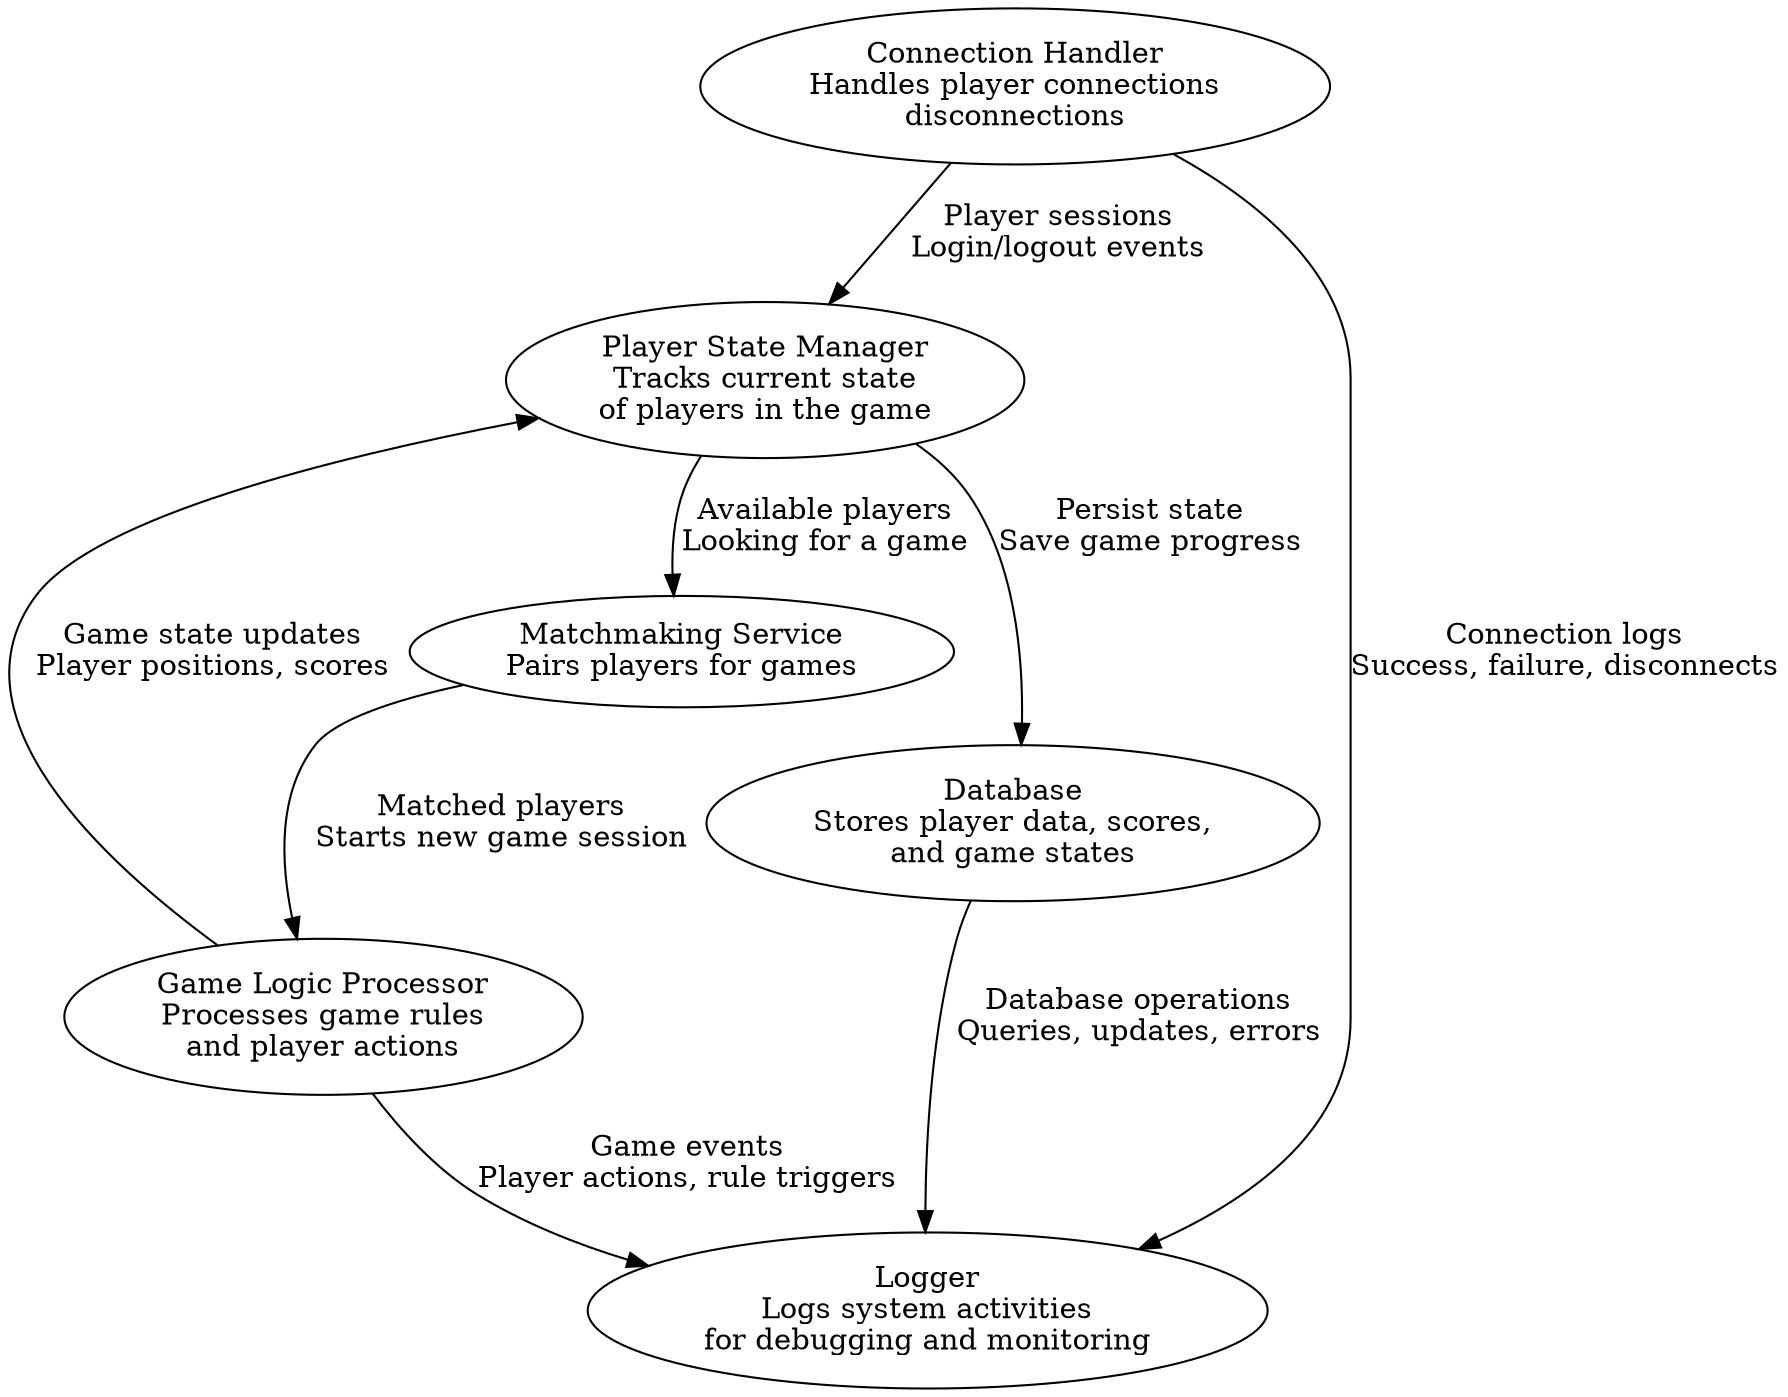 digraph GameServer {


    ConnectionHandler [label="Connection Handler\nHandles player connections\ndisconnections"];
    MatchmakingService [label="Matchmaking Service\nPairs players for games"];
    GameLogicProcessor [label="Game Logic Processor\nProcesses game rules\nand player actions"];
    PlayerStateManager [label="Player State Manager\nTracks current state\nof players in the game"];
    Database [label="Database\nStores player data, scores,\nand game states"];
    Logger [label="Logger\nLogs system activities\nfor debugging and monitoring"];

    ConnectionHandler -> PlayerStateManager [label="Player sessions\nLogin/logout events"];
    ConnectionHandler -> Logger [label="Connection logs\nSuccess, failure, disconnects"];
    PlayerStateManager -> MatchmakingService [label="Available players\nLooking for a game"];
    MatchmakingService -> GameLogicProcessor [label="Matched players\nStarts new game session"];
    GameLogicProcessor -> PlayerStateManager [label="Game state updates\nPlayer positions, scores"];
    PlayerStateManager -> Database [label="Persist state\nSave game progress"];
    GameLogicProcessor -> Logger [label="Game events\nPlayer actions, rule triggers"];
    Database -> Logger [label="Database operations\nQueries, updates, errors"];

    // Styling
    edge [color=blue];
    node [style=filled, color=lightgrey];
}


